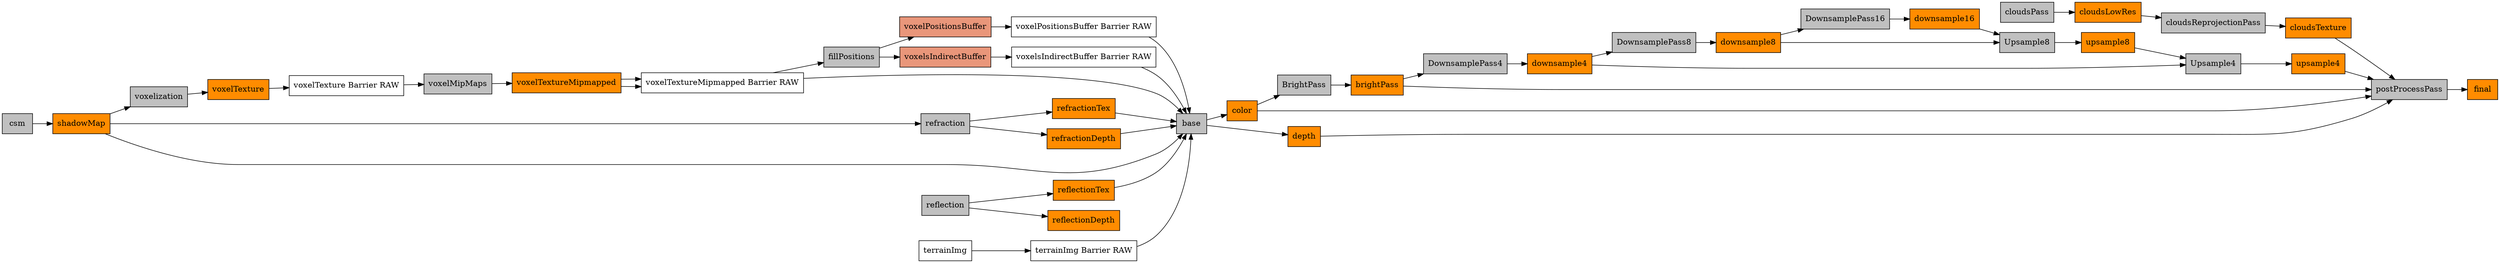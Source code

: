 digraph framegraph{
rankdir="LR";
node[shape=rectangle];
cloudsPass[style=filled fillcolor=grey];
cloudsLowRes[style=filled fillcolor=darkorange];
cloudsReprojectionPass[style=filled fillcolor=grey];
cloudsTexture[style=filled fillcolor=darkorange];
csm[style=filled fillcolor=grey];
shadowMap[style=filled fillcolor=darkorange];
voxelization[style=filled fillcolor=grey];
voxelTexture[style=filled fillcolor=darkorange];
voxelMipMaps[style=filled fillcolor=grey];
voxelTextureMipmapped[style=filled fillcolor=darkorange];
fillPositions[style=filled fillcolor=grey];
voxelPositionsBuffer[style=filled fillcolor=darksalmon];
voxelsIndirectBuffer[style=filled fillcolor=darksalmon];
refraction[style=filled fillcolor=grey];
refractionTex[style=filled fillcolor=darkorange];
refractionDepth[style=filled fillcolor=darkorange];
reflection[style=filled fillcolor=grey];
reflectionTex[style=filled fillcolor=darkorange];
reflectionDepth[style=filled fillcolor=darkorange];
base[style=filled fillcolor=grey];
color[style=filled fillcolor=darkorange];
depth[style=filled fillcolor=darkorange];
BrightPass[style=filled fillcolor=grey];
brightPass[style=filled fillcolor=darkorange];
DownsamplePass4[style=filled fillcolor=grey];
downsample4[style=filled fillcolor=darkorange];
DownsamplePass8[style=filled fillcolor=grey];
downsample8[style=filled fillcolor=darkorange];
DownsamplePass16[style=filled fillcolor=grey];
downsample16[style=filled fillcolor=darkorange];
Upsample8[style=filled fillcolor=grey];
upsample8[style=filled fillcolor=darkorange];
Upsample4[style=filled fillcolor=grey];
upsample4[style=filled fillcolor=darkorange];
postProcessPass[style=filled fillcolor=grey];
final[style=filled fillcolor=darkorange];

cloudsPass->cloudsLowRes;
cloudsReprojectionPass->cloudsTexture;
csm->shadowMap;
voxelization->voxelTexture;
voxelMipMaps->voxelTextureMipmapped;
fillPositions->voxelPositionsBuffer;
fillPositions->voxelsIndirectBuffer;
refraction->refractionTex;
refraction->refractionDepth;
reflection->reflectionTex;
reflection->reflectionDepth;
base->color;
base->depth;
BrightPass->brightPass;
DownsamplePass4->downsample4;
DownsamplePass8->downsample8;
DownsamplePass16->downsample16;
Upsample8->upsample8;
Upsample4->upsample4;
postProcessPass->final;
color->postProcessPass;
brightPass->postProcessPass;
upsample4->postProcessPass;
cloudsTexture->postProcessPass;
depth->postProcessPass
upsample8->Upsample4;
downsample4->Upsample4;
downsample16->Upsample8;
downsample8->Upsample8;
downsample8->DownsamplePass16;
downsample4->DownsamplePass8;
brightPass->DownsamplePass4;
color->BrightPass;
reflectionTex->base;
refractionTex->base;
terrainImg->"terrainImg Barrier RAW";
"terrainImg Barrier RAW"->base;
voxelTextureMipmapped->"voxelTextureMipmapped Barrier RAW";
"voxelTextureMipmapped Barrier RAW"->base;
voxelsIndirectBuffer->"voxelsIndirectBuffer Barrier RAW";
"voxelsIndirectBuffer Barrier RAW"->base;
voxelPositionsBuffer->"voxelPositionsBuffer Barrier RAW";
"voxelPositionsBuffer Barrier RAW"->base;
shadowMap->base
refractionDepth->base
shadowMap->refraction
voxelTextureMipmapped->"voxelTextureMipmapped Barrier RAW";
"voxelTextureMipmapped Barrier RAW"->fillPositions;
voxelTexture->"voxelTexture Barrier RAW";
"voxelTexture Barrier RAW"->voxelMipMaps;
shadowMap->voxelization
cloudsLowRes->cloudsReprojectionPass;
}